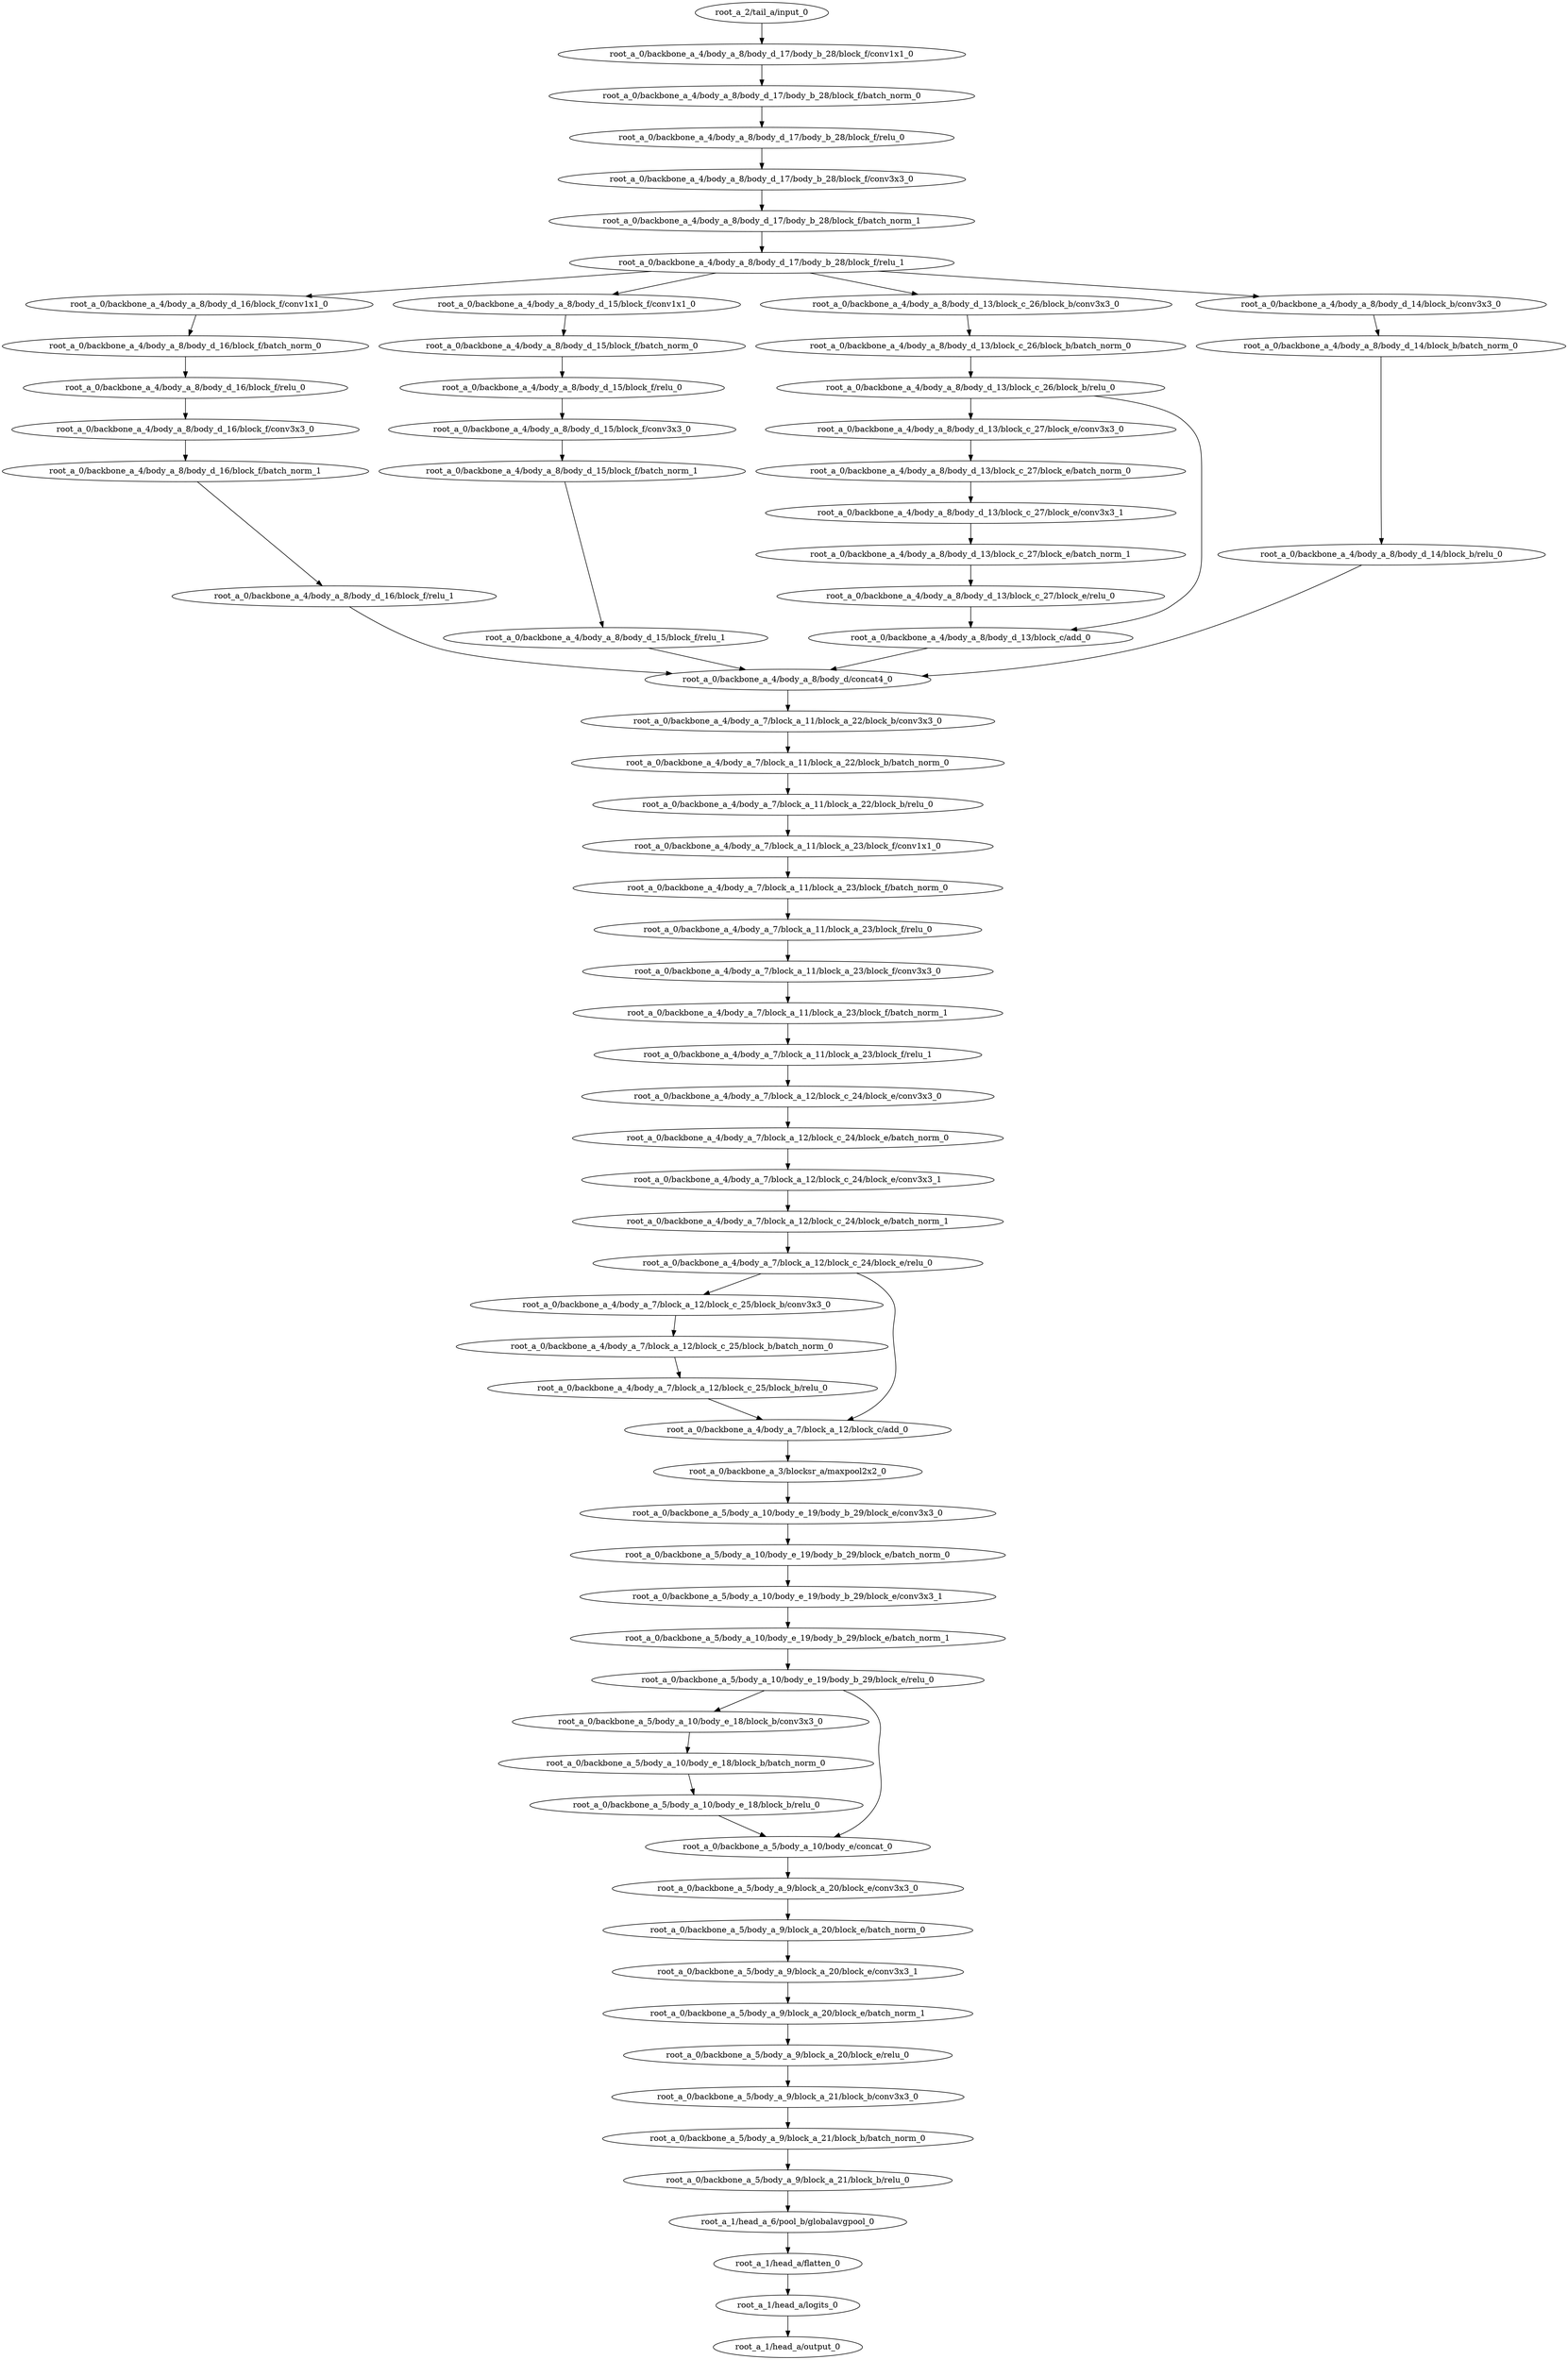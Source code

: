 digraph root_a {
	"root_a_2/tail_a/input_0"
	"root_a_0/backbone_a_4/body_a_8/body_d_17/body_b_28/block_f/conv1x1_0"
	"root_a_0/backbone_a_4/body_a_8/body_d_17/body_b_28/block_f/batch_norm_0"
	"root_a_0/backbone_a_4/body_a_8/body_d_17/body_b_28/block_f/relu_0"
	"root_a_0/backbone_a_4/body_a_8/body_d_17/body_b_28/block_f/conv3x3_0"
	"root_a_0/backbone_a_4/body_a_8/body_d_17/body_b_28/block_f/batch_norm_1"
	"root_a_0/backbone_a_4/body_a_8/body_d_17/body_b_28/block_f/relu_1"
	"root_a_0/backbone_a_4/body_a_8/body_d_16/block_f/conv1x1_0"
	"root_a_0/backbone_a_4/body_a_8/body_d_16/block_f/batch_norm_0"
	"root_a_0/backbone_a_4/body_a_8/body_d_16/block_f/relu_0"
	"root_a_0/backbone_a_4/body_a_8/body_d_16/block_f/conv3x3_0"
	"root_a_0/backbone_a_4/body_a_8/body_d_16/block_f/batch_norm_1"
	"root_a_0/backbone_a_4/body_a_8/body_d_16/block_f/relu_1"
	"root_a_0/backbone_a_4/body_a_8/body_d_15/block_f/conv1x1_0"
	"root_a_0/backbone_a_4/body_a_8/body_d_15/block_f/batch_norm_0"
	"root_a_0/backbone_a_4/body_a_8/body_d_15/block_f/relu_0"
	"root_a_0/backbone_a_4/body_a_8/body_d_15/block_f/conv3x3_0"
	"root_a_0/backbone_a_4/body_a_8/body_d_15/block_f/batch_norm_1"
	"root_a_0/backbone_a_4/body_a_8/body_d_15/block_f/relu_1"
	"root_a_0/backbone_a_4/body_a_8/body_d_13/block_c_26/block_b/conv3x3_0"
	"root_a_0/backbone_a_4/body_a_8/body_d_13/block_c_26/block_b/batch_norm_0"
	"root_a_0/backbone_a_4/body_a_8/body_d_13/block_c_26/block_b/relu_0"
	"root_a_0/backbone_a_4/body_a_8/body_d_13/block_c_27/block_e/conv3x3_0"
	"root_a_0/backbone_a_4/body_a_8/body_d_13/block_c_27/block_e/batch_norm_0"
	"root_a_0/backbone_a_4/body_a_8/body_d_13/block_c_27/block_e/conv3x3_1"
	"root_a_0/backbone_a_4/body_a_8/body_d_13/block_c_27/block_e/batch_norm_1"
	"root_a_0/backbone_a_4/body_a_8/body_d_13/block_c_27/block_e/relu_0"
	"root_a_0/backbone_a_4/body_a_8/body_d_13/block_c/add_0"
	"root_a_0/backbone_a_4/body_a_8/body_d_14/block_b/conv3x3_0"
	"root_a_0/backbone_a_4/body_a_8/body_d_14/block_b/batch_norm_0"
	"root_a_0/backbone_a_4/body_a_8/body_d_14/block_b/relu_0"
	"root_a_0/backbone_a_4/body_a_8/body_d/concat4_0"
	"root_a_0/backbone_a_4/body_a_7/block_a_11/block_a_22/block_b/conv3x3_0"
	"root_a_0/backbone_a_4/body_a_7/block_a_11/block_a_22/block_b/batch_norm_0"
	"root_a_0/backbone_a_4/body_a_7/block_a_11/block_a_22/block_b/relu_0"
	"root_a_0/backbone_a_4/body_a_7/block_a_11/block_a_23/block_f/conv1x1_0"
	"root_a_0/backbone_a_4/body_a_7/block_a_11/block_a_23/block_f/batch_norm_0"
	"root_a_0/backbone_a_4/body_a_7/block_a_11/block_a_23/block_f/relu_0"
	"root_a_0/backbone_a_4/body_a_7/block_a_11/block_a_23/block_f/conv3x3_0"
	"root_a_0/backbone_a_4/body_a_7/block_a_11/block_a_23/block_f/batch_norm_1"
	"root_a_0/backbone_a_4/body_a_7/block_a_11/block_a_23/block_f/relu_1"
	"root_a_0/backbone_a_4/body_a_7/block_a_12/block_c_24/block_e/conv3x3_0"
	"root_a_0/backbone_a_4/body_a_7/block_a_12/block_c_24/block_e/batch_norm_0"
	"root_a_0/backbone_a_4/body_a_7/block_a_12/block_c_24/block_e/conv3x3_1"
	"root_a_0/backbone_a_4/body_a_7/block_a_12/block_c_24/block_e/batch_norm_1"
	"root_a_0/backbone_a_4/body_a_7/block_a_12/block_c_24/block_e/relu_0"
	"root_a_0/backbone_a_4/body_a_7/block_a_12/block_c_25/block_b/conv3x3_0"
	"root_a_0/backbone_a_4/body_a_7/block_a_12/block_c_25/block_b/batch_norm_0"
	"root_a_0/backbone_a_4/body_a_7/block_a_12/block_c_25/block_b/relu_0"
	"root_a_0/backbone_a_4/body_a_7/block_a_12/block_c/add_0"
	"root_a_0/backbone_a_3/blocksr_a/maxpool2x2_0"
	"root_a_0/backbone_a_5/body_a_10/body_e_19/body_b_29/block_e/conv3x3_0"
	"root_a_0/backbone_a_5/body_a_10/body_e_19/body_b_29/block_e/batch_norm_0"
	"root_a_0/backbone_a_5/body_a_10/body_e_19/body_b_29/block_e/conv3x3_1"
	"root_a_0/backbone_a_5/body_a_10/body_e_19/body_b_29/block_e/batch_norm_1"
	"root_a_0/backbone_a_5/body_a_10/body_e_19/body_b_29/block_e/relu_0"
	"root_a_0/backbone_a_5/body_a_10/body_e_18/block_b/conv3x3_0"
	"root_a_0/backbone_a_5/body_a_10/body_e_18/block_b/batch_norm_0"
	"root_a_0/backbone_a_5/body_a_10/body_e_18/block_b/relu_0"
	"root_a_0/backbone_a_5/body_a_10/body_e/concat_0"
	"root_a_0/backbone_a_5/body_a_9/block_a_20/block_e/conv3x3_0"
	"root_a_0/backbone_a_5/body_a_9/block_a_20/block_e/batch_norm_0"
	"root_a_0/backbone_a_5/body_a_9/block_a_20/block_e/conv3x3_1"
	"root_a_0/backbone_a_5/body_a_9/block_a_20/block_e/batch_norm_1"
	"root_a_0/backbone_a_5/body_a_9/block_a_20/block_e/relu_0"
	"root_a_0/backbone_a_5/body_a_9/block_a_21/block_b/conv3x3_0"
	"root_a_0/backbone_a_5/body_a_9/block_a_21/block_b/batch_norm_0"
	"root_a_0/backbone_a_5/body_a_9/block_a_21/block_b/relu_0"
	"root_a_1/head_a_6/pool_b/globalavgpool_0"
	"root_a_1/head_a/flatten_0"
	"root_a_1/head_a/logits_0"
	"root_a_1/head_a/output_0"

	"root_a_2/tail_a/input_0" -> "root_a_0/backbone_a_4/body_a_8/body_d_17/body_b_28/block_f/conv1x1_0"
	"root_a_0/backbone_a_4/body_a_8/body_d_17/body_b_28/block_f/conv1x1_0" -> "root_a_0/backbone_a_4/body_a_8/body_d_17/body_b_28/block_f/batch_norm_0"
	"root_a_0/backbone_a_4/body_a_8/body_d_17/body_b_28/block_f/batch_norm_0" -> "root_a_0/backbone_a_4/body_a_8/body_d_17/body_b_28/block_f/relu_0"
	"root_a_0/backbone_a_4/body_a_8/body_d_17/body_b_28/block_f/relu_0" -> "root_a_0/backbone_a_4/body_a_8/body_d_17/body_b_28/block_f/conv3x3_0"
	"root_a_0/backbone_a_4/body_a_8/body_d_17/body_b_28/block_f/conv3x3_0" -> "root_a_0/backbone_a_4/body_a_8/body_d_17/body_b_28/block_f/batch_norm_1"
	"root_a_0/backbone_a_4/body_a_8/body_d_17/body_b_28/block_f/batch_norm_1" -> "root_a_0/backbone_a_4/body_a_8/body_d_17/body_b_28/block_f/relu_1"
	"root_a_0/backbone_a_4/body_a_8/body_d_17/body_b_28/block_f/relu_1" -> "root_a_0/backbone_a_4/body_a_8/body_d_16/block_f/conv1x1_0"
	"root_a_0/backbone_a_4/body_a_8/body_d_16/block_f/conv1x1_0" -> "root_a_0/backbone_a_4/body_a_8/body_d_16/block_f/batch_norm_0"
	"root_a_0/backbone_a_4/body_a_8/body_d_16/block_f/batch_norm_0" -> "root_a_0/backbone_a_4/body_a_8/body_d_16/block_f/relu_0"
	"root_a_0/backbone_a_4/body_a_8/body_d_16/block_f/relu_0" -> "root_a_0/backbone_a_4/body_a_8/body_d_16/block_f/conv3x3_0"
	"root_a_0/backbone_a_4/body_a_8/body_d_16/block_f/conv3x3_0" -> "root_a_0/backbone_a_4/body_a_8/body_d_16/block_f/batch_norm_1"
	"root_a_0/backbone_a_4/body_a_8/body_d_16/block_f/batch_norm_1" -> "root_a_0/backbone_a_4/body_a_8/body_d_16/block_f/relu_1"
	"root_a_0/backbone_a_4/body_a_8/body_d_17/body_b_28/block_f/relu_1" -> "root_a_0/backbone_a_4/body_a_8/body_d_15/block_f/conv1x1_0"
	"root_a_0/backbone_a_4/body_a_8/body_d_15/block_f/conv1x1_0" -> "root_a_0/backbone_a_4/body_a_8/body_d_15/block_f/batch_norm_0"
	"root_a_0/backbone_a_4/body_a_8/body_d_15/block_f/batch_norm_0" -> "root_a_0/backbone_a_4/body_a_8/body_d_15/block_f/relu_0"
	"root_a_0/backbone_a_4/body_a_8/body_d_15/block_f/relu_0" -> "root_a_0/backbone_a_4/body_a_8/body_d_15/block_f/conv3x3_0"
	"root_a_0/backbone_a_4/body_a_8/body_d_15/block_f/conv3x3_0" -> "root_a_0/backbone_a_4/body_a_8/body_d_15/block_f/batch_norm_1"
	"root_a_0/backbone_a_4/body_a_8/body_d_15/block_f/batch_norm_1" -> "root_a_0/backbone_a_4/body_a_8/body_d_15/block_f/relu_1"
	"root_a_0/backbone_a_4/body_a_8/body_d_17/body_b_28/block_f/relu_1" -> "root_a_0/backbone_a_4/body_a_8/body_d_13/block_c_26/block_b/conv3x3_0"
	"root_a_0/backbone_a_4/body_a_8/body_d_13/block_c_26/block_b/conv3x3_0" -> "root_a_0/backbone_a_4/body_a_8/body_d_13/block_c_26/block_b/batch_norm_0"
	"root_a_0/backbone_a_4/body_a_8/body_d_13/block_c_26/block_b/batch_norm_0" -> "root_a_0/backbone_a_4/body_a_8/body_d_13/block_c_26/block_b/relu_0"
	"root_a_0/backbone_a_4/body_a_8/body_d_13/block_c_26/block_b/relu_0" -> "root_a_0/backbone_a_4/body_a_8/body_d_13/block_c_27/block_e/conv3x3_0"
	"root_a_0/backbone_a_4/body_a_8/body_d_13/block_c_27/block_e/conv3x3_0" -> "root_a_0/backbone_a_4/body_a_8/body_d_13/block_c_27/block_e/batch_norm_0"
	"root_a_0/backbone_a_4/body_a_8/body_d_13/block_c_27/block_e/batch_norm_0" -> "root_a_0/backbone_a_4/body_a_8/body_d_13/block_c_27/block_e/conv3x3_1"
	"root_a_0/backbone_a_4/body_a_8/body_d_13/block_c_27/block_e/conv3x3_1" -> "root_a_0/backbone_a_4/body_a_8/body_d_13/block_c_27/block_e/batch_norm_1"
	"root_a_0/backbone_a_4/body_a_8/body_d_13/block_c_27/block_e/batch_norm_1" -> "root_a_0/backbone_a_4/body_a_8/body_d_13/block_c_27/block_e/relu_0"
	"root_a_0/backbone_a_4/body_a_8/body_d_13/block_c_27/block_e/relu_0" -> "root_a_0/backbone_a_4/body_a_8/body_d_13/block_c/add_0"
	"root_a_0/backbone_a_4/body_a_8/body_d_13/block_c_26/block_b/relu_0" -> "root_a_0/backbone_a_4/body_a_8/body_d_13/block_c/add_0"
	"root_a_0/backbone_a_4/body_a_8/body_d_17/body_b_28/block_f/relu_1" -> "root_a_0/backbone_a_4/body_a_8/body_d_14/block_b/conv3x3_0"
	"root_a_0/backbone_a_4/body_a_8/body_d_14/block_b/conv3x3_0" -> "root_a_0/backbone_a_4/body_a_8/body_d_14/block_b/batch_norm_0"
	"root_a_0/backbone_a_4/body_a_8/body_d_14/block_b/batch_norm_0" -> "root_a_0/backbone_a_4/body_a_8/body_d_14/block_b/relu_0"
	"root_a_0/backbone_a_4/body_a_8/body_d_16/block_f/relu_1" -> "root_a_0/backbone_a_4/body_a_8/body_d/concat4_0"
	"root_a_0/backbone_a_4/body_a_8/body_d_15/block_f/relu_1" -> "root_a_0/backbone_a_4/body_a_8/body_d/concat4_0"
	"root_a_0/backbone_a_4/body_a_8/body_d_13/block_c/add_0" -> "root_a_0/backbone_a_4/body_a_8/body_d/concat4_0"
	"root_a_0/backbone_a_4/body_a_8/body_d_14/block_b/relu_0" -> "root_a_0/backbone_a_4/body_a_8/body_d/concat4_0"
	"root_a_0/backbone_a_4/body_a_8/body_d/concat4_0" -> "root_a_0/backbone_a_4/body_a_7/block_a_11/block_a_22/block_b/conv3x3_0"
	"root_a_0/backbone_a_4/body_a_7/block_a_11/block_a_22/block_b/conv3x3_0" -> "root_a_0/backbone_a_4/body_a_7/block_a_11/block_a_22/block_b/batch_norm_0"
	"root_a_0/backbone_a_4/body_a_7/block_a_11/block_a_22/block_b/batch_norm_0" -> "root_a_0/backbone_a_4/body_a_7/block_a_11/block_a_22/block_b/relu_0"
	"root_a_0/backbone_a_4/body_a_7/block_a_11/block_a_22/block_b/relu_0" -> "root_a_0/backbone_a_4/body_a_7/block_a_11/block_a_23/block_f/conv1x1_0"
	"root_a_0/backbone_a_4/body_a_7/block_a_11/block_a_23/block_f/conv1x1_0" -> "root_a_0/backbone_a_4/body_a_7/block_a_11/block_a_23/block_f/batch_norm_0"
	"root_a_0/backbone_a_4/body_a_7/block_a_11/block_a_23/block_f/batch_norm_0" -> "root_a_0/backbone_a_4/body_a_7/block_a_11/block_a_23/block_f/relu_0"
	"root_a_0/backbone_a_4/body_a_7/block_a_11/block_a_23/block_f/relu_0" -> "root_a_0/backbone_a_4/body_a_7/block_a_11/block_a_23/block_f/conv3x3_0"
	"root_a_0/backbone_a_4/body_a_7/block_a_11/block_a_23/block_f/conv3x3_0" -> "root_a_0/backbone_a_4/body_a_7/block_a_11/block_a_23/block_f/batch_norm_1"
	"root_a_0/backbone_a_4/body_a_7/block_a_11/block_a_23/block_f/batch_norm_1" -> "root_a_0/backbone_a_4/body_a_7/block_a_11/block_a_23/block_f/relu_1"
	"root_a_0/backbone_a_4/body_a_7/block_a_11/block_a_23/block_f/relu_1" -> "root_a_0/backbone_a_4/body_a_7/block_a_12/block_c_24/block_e/conv3x3_0"
	"root_a_0/backbone_a_4/body_a_7/block_a_12/block_c_24/block_e/conv3x3_0" -> "root_a_0/backbone_a_4/body_a_7/block_a_12/block_c_24/block_e/batch_norm_0"
	"root_a_0/backbone_a_4/body_a_7/block_a_12/block_c_24/block_e/batch_norm_0" -> "root_a_0/backbone_a_4/body_a_7/block_a_12/block_c_24/block_e/conv3x3_1"
	"root_a_0/backbone_a_4/body_a_7/block_a_12/block_c_24/block_e/conv3x3_1" -> "root_a_0/backbone_a_4/body_a_7/block_a_12/block_c_24/block_e/batch_norm_1"
	"root_a_0/backbone_a_4/body_a_7/block_a_12/block_c_24/block_e/batch_norm_1" -> "root_a_0/backbone_a_4/body_a_7/block_a_12/block_c_24/block_e/relu_0"
	"root_a_0/backbone_a_4/body_a_7/block_a_12/block_c_24/block_e/relu_0" -> "root_a_0/backbone_a_4/body_a_7/block_a_12/block_c_25/block_b/conv3x3_0"
	"root_a_0/backbone_a_4/body_a_7/block_a_12/block_c_25/block_b/conv3x3_0" -> "root_a_0/backbone_a_4/body_a_7/block_a_12/block_c_25/block_b/batch_norm_0"
	"root_a_0/backbone_a_4/body_a_7/block_a_12/block_c_25/block_b/batch_norm_0" -> "root_a_0/backbone_a_4/body_a_7/block_a_12/block_c_25/block_b/relu_0"
	"root_a_0/backbone_a_4/body_a_7/block_a_12/block_c_25/block_b/relu_0" -> "root_a_0/backbone_a_4/body_a_7/block_a_12/block_c/add_0"
	"root_a_0/backbone_a_4/body_a_7/block_a_12/block_c_24/block_e/relu_0" -> "root_a_0/backbone_a_4/body_a_7/block_a_12/block_c/add_0"
	"root_a_0/backbone_a_4/body_a_7/block_a_12/block_c/add_0" -> "root_a_0/backbone_a_3/blocksr_a/maxpool2x2_0"
	"root_a_0/backbone_a_3/blocksr_a/maxpool2x2_0" -> "root_a_0/backbone_a_5/body_a_10/body_e_19/body_b_29/block_e/conv3x3_0"
	"root_a_0/backbone_a_5/body_a_10/body_e_19/body_b_29/block_e/conv3x3_0" -> "root_a_0/backbone_a_5/body_a_10/body_e_19/body_b_29/block_e/batch_norm_0"
	"root_a_0/backbone_a_5/body_a_10/body_e_19/body_b_29/block_e/batch_norm_0" -> "root_a_0/backbone_a_5/body_a_10/body_e_19/body_b_29/block_e/conv3x3_1"
	"root_a_0/backbone_a_5/body_a_10/body_e_19/body_b_29/block_e/conv3x3_1" -> "root_a_0/backbone_a_5/body_a_10/body_e_19/body_b_29/block_e/batch_norm_1"
	"root_a_0/backbone_a_5/body_a_10/body_e_19/body_b_29/block_e/batch_norm_1" -> "root_a_0/backbone_a_5/body_a_10/body_e_19/body_b_29/block_e/relu_0"
	"root_a_0/backbone_a_5/body_a_10/body_e_19/body_b_29/block_e/relu_0" -> "root_a_0/backbone_a_5/body_a_10/body_e_18/block_b/conv3x3_0"
	"root_a_0/backbone_a_5/body_a_10/body_e_18/block_b/conv3x3_0" -> "root_a_0/backbone_a_5/body_a_10/body_e_18/block_b/batch_norm_0"
	"root_a_0/backbone_a_5/body_a_10/body_e_18/block_b/batch_norm_0" -> "root_a_0/backbone_a_5/body_a_10/body_e_18/block_b/relu_0"
	"root_a_0/backbone_a_5/body_a_10/body_e_19/body_b_29/block_e/relu_0" -> "root_a_0/backbone_a_5/body_a_10/body_e/concat_0"
	"root_a_0/backbone_a_5/body_a_10/body_e_18/block_b/relu_0" -> "root_a_0/backbone_a_5/body_a_10/body_e/concat_0"
	"root_a_0/backbone_a_5/body_a_10/body_e/concat_0" -> "root_a_0/backbone_a_5/body_a_9/block_a_20/block_e/conv3x3_0"
	"root_a_0/backbone_a_5/body_a_9/block_a_20/block_e/conv3x3_0" -> "root_a_0/backbone_a_5/body_a_9/block_a_20/block_e/batch_norm_0"
	"root_a_0/backbone_a_5/body_a_9/block_a_20/block_e/batch_norm_0" -> "root_a_0/backbone_a_5/body_a_9/block_a_20/block_e/conv3x3_1"
	"root_a_0/backbone_a_5/body_a_9/block_a_20/block_e/conv3x3_1" -> "root_a_0/backbone_a_5/body_a_9/block_a_20/block_e/batch_norm_1"
	"root_a_0/backbone_a_5/body_a_9/block_a_20/block_e/batch_norm_1" -> "root_a_0/backbone_a_5/body_a_9/block_a_20/block_e/relu_0"
	"root_a_0/backbone_a_5/body_a_9/block_a_20/block_e/relu_0" -> "root_a_0/backbone_a_5/body_a_9/block_a_21/block_b/conv3x3_0"
	"root_a_0/backbone_a_5/body_a_9/block_a_21/block_b/conv3x3_0" -> "root_a_0/backbone_a_5/body_a_9/block_a_21/block_b/batch_norm_0"
	"root_a_0/backbone_a_5/body_a_9/block_a_21/block_b/batch_norm_0" -> "root_a_0/backbone_a_5/body_a_9/block_a_21/block_b/relu_0"
	"root_a_0/backbone_a_5/body_a_9/block_a_21/block_b/relu_0" -> "root_a_1/head_a_6/pool_b/globalavgpool_0"
	"root_a_1/head_a_6/pool_b/globalavgpool_0" -> "root_a_1/head_a/flatten_0"
	"root_a_1/head_a/flatten_0" -> "root_a_1/head_a/logits_0"
	"root_a_1/head_a/logits_0" -> "root_a_1/head_a/output_0"

}